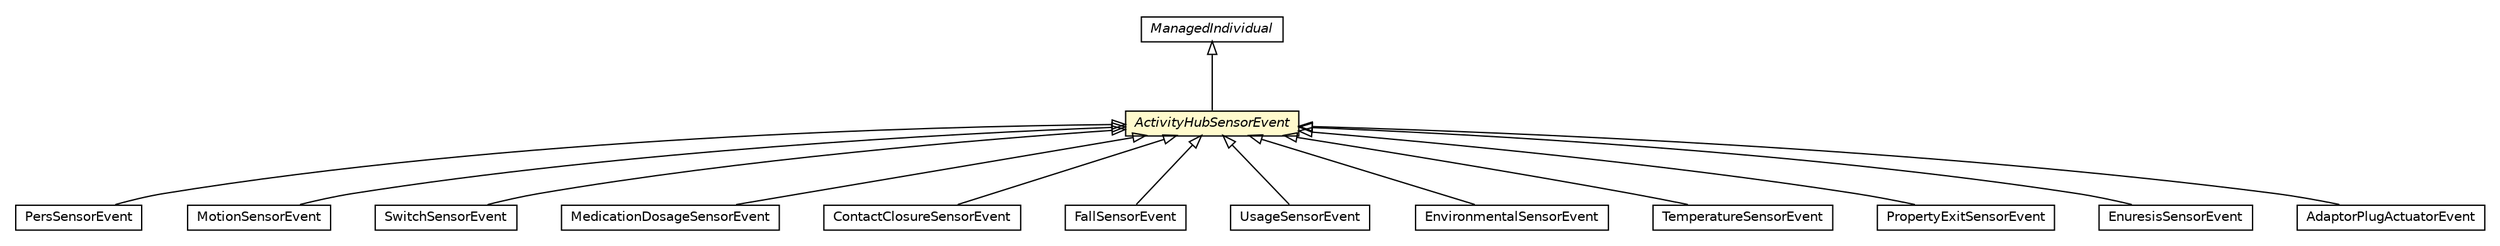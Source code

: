 #!/usr/local/bin/dot
#
# Class diagram 
# Generated by UMLGraph version R5_6-24-gf6e263 (http://www.umlgraph.org/)
#

digraph G {
	edge [fontname="Helvetica",fontsize=10,labelfontname="Helvetica",labelfontsize=10];
	node [fontname="Helvetica",fontsize=10,shape=plaintext];
	nodesep=0.25;
	ranksep=0.5;
	// org.universAAL.middleware.owl.ManagedIndividual
	c2064618 [label=<<table title="org.universAAL.middleware.owl.ManagedIndividual" border="0" cellborder="1" cellspacing="0" cellpadding="2" port="p" href="../../middleware/owl/ManagedIndividual.html">
		<tr><td><table border="0" cellspacing="0" cellpadding="1">
<tr><td align="center" balign="center"><font face="Helvetica-Oblique"> ManagedIndividual </font></td></tr>
		</table></td></tr>
		</table>>, URL="../../middleware/owl/ManagedIndividual.html", fontname="Helvetica", fontcolor="black", fontsize=10.0];
	// org.universAAL.ontology.activityhub.PersSensorEvent
	c2065363 [label=<<table title="org.universAAL.ontology.activityhub.PersSensorEvent" border="0" cellborder="1" cellspacing="0" cellpadding="2" port="p" href="./PersSensorEvent.html">
		<tr><td><table border="0" cellspacing="0" cellpadding="1">
<tr><td align="center" balign="center"> PersSensorEvent </td></tr>
		</table></td></tr>
		</table>>, URL="./PersSensorEvent.html", fontname="Helvetica", fontcolor="black", fontsize=10.0];
	// org.universAAL.ontology.activityhub.MotionSensorEvent
	c2065367 [label=<<table title="org.universAAL.ontology.activityhub.MotionSensorEvent" border="0" cellborder="1" cellspacing="0" cellpadding="2" port="p" href="./MotionSensorEvent.html">
		<tr><td><table border="0" cellspacing="0" cellpadding="1">
<tr><td align="center" balign="center"> MotionSensorEvent </td></tr>
		</table></td></tr>
		</table>>, URL="./MotionSensorEvent.html", fontname="Helvetica", fontcolor="black", fontsize=10.0];
	// org.universAAL.ontology.activityhub.SwitchSensorEvent
	c2065372 [label=<<table title="org.universAAL.ontology.activityhub.SwitchSensorEvent" border="0" cellborder="1" cellspacing="0" cellpadding="2" port="p" href="./SwitchSensorEvent.html">
		<tr><td><table border="0" cellspacing="0" cellpadding="1">
<tr><td align="center" balign="center"> SwitchSensorEvent </td></tr>
		</table></td></tr>
		</table>>, URL="./SwitchSensorEvent.html", fontname="Helvetica", fontcolor="black", fontsize=10.0];
	// org.universAAL.ontology.activityhub.MedicationDosageSensorEvent
	c2065374 [label=<<table title="org.universAAL.ontology.activityhub.MedicationDosageSensorEvent" border="0" cellborder="1" cellspacing="0" cellpadding="2" port="p" href="./MedicationDosageSensorEvent.html">
		<tr><td><table border="0" cellspacing="0" cellpadding="1">
<tr><td align="center" balign="center"> MedicationDosageSensorEvent </td></tr>
		</table></td></tr>
		</table>>, URL="./MedicationDosageSensorEvent.html", fontname="Helvetica", fontcolor="black", fontsize=10.0];
	// org.universAAL.ontology.activityhub.ContactClosureSensorEvent
	c2065376 [label=<<table title="org.universAAL.ontology.activityhub.ContactClosureSensorEvent" border="0" cellborder="1" cellspacing="0" cellpadding="2" port="p" href="./ContactClosureSensorEvent.html">
		<tr><td><table border="0" cellspacing="0" cellpadding="1">
<tr><td align="center" balign="center"> ContactClosureSensorEvent </td></tr>
		</table></td></tr>
		</table>>, URL="./ContactClosureSensorEvent.html", fontname="Helvetica", fontcolor="black", fontsize=10.0];
	// org.universAAL.ontology.activityhub.FallSensorEvent
	c2065377 [label=<<table title="org.universAAL.ontology.activityhub.FallSensorEvent" border="0" cellborder="1" cellspacing="0" cellpadding="2" port="p" href="./FallSensorEvent.html">
		<tr><td><table border="0" cellspacing="0" cellpadding="1">
<tr><td align="center" balign="center"> FallSensorEvent </td></tr>
		</table></td></tr>
		</table>>, URL="./FallSensorEvent.html", fontname="Helvetica", fontcolor="black", fontsize=10.0];
	// org.universAAL.ontology.activityhub.UsageSensorEvent
	c2065379 [label=<<table title="org.universAAL.ontology.activityhub.UsageSensorEvent" border="0" cellborder="1" cellspacing="0" cellpadding="2" port="p" href="./UsageSensorEvent.html">
		<tr><td><table border="0" cellspacing="0" cellpadding="1">
<tr><td align="center" balign="center"> UsageSensorEvent </td></tr>
		</table></td></tr>
		</table>>, URL="./UsageSensorEvent.html", fontname="Helvetica", fontcolor="black", fontsize=10.0];
	// org.universAAL.ontology.activityhub.EnvironmentalSensorEvent
	c2065381 [label=<<table title="org.universAAL.ontology.activityhub.EnvironmentalSensorEvent" border="0" cellborder="1" cellspacing="0" cellpadding="2" port="p" href="./EnvironmentalSensorEvent.html">
		<tr><td><table border="0" cellspacing="0" cellpadding="1">
<tr><td align="center" balign="center"> EnvironmentalSensorEvent </td></tr>
		</table></td></tr>
		</table>>, URL="./EnvironmentalSensorEvent.html", fontname="Helvetica", fontcolor="black", fontsize=10.0];
	// org.universAAL.ontology.activityhub.TemperatureSensorEvent
	c2065382 [label=<<table title="org.universAAL.ontology.activityhub.TemperatureSensorEvent" border="0" cellborder="1" cellspacing="0" cellpadding="2" port="p" href="./TemperatureSensorEvent.html">
		<tr><td><table border="0" cellspacing="0" cellpadding="1">
<tr><td align="center" balign="center"> TemperatureSensorEvent </td></tr>
		</table></td></tr>
		</table>>, URL="./TemperatureSensorEvent.html", fontname="Helvetica", fontcolor="black", fontsize=10.0];
	// org.universAAL.ontology.activityhub.PropertyExitSensorEvent
	c2065384 [label=<<table title="org.universAAL.ontology.activityhub.PropertyExitSensorEvent" border="0" cellborder="1" cellspacing="0" cellpadding="2" port="p" href="./PropertyExitSensorEvent.html">
		<tr><td><table border="0" cellspacing="0" cellpadding="1">
<tr><td align="center" balign="center"> PropertyExitSensorEvent </td></tr>
		</table></td></tr>
		</table>>, URL="./PropertyExitSensorEvent.html", fontname="Helvetica", fontcolor="black", fontsize=10.0];
	// org.universAAL.ontology.activityhub.ActivityHubSensorEvent
	c2065387 [label=<<table title="org.universAAL.ontology.activityhub.ActivityHubSensorEvent" border="0" cellborder="1" cellspacing="0" cellpadding="2" port="p" bgcolor="lemonChiffon" href="./ActivityHubSensorEvent.html">
		<tr><td><table border="0" cellspacing="0" cellpadding="1">
<tr><td align="center" balign="center"><font face="Helvetica-Oblique"> ActivityHubSensorEvent </font></td></tr>
		</table></td></tr>
		</table>>, URL="./ActivityHubSensorEvent.html", fontname="Helvetica", fontcolor="black", fontsize=10.0];
	// org.universAAL.ontology.activityhub.EnuresisSensorEvent
	c2065388 [label=<<table title="org.universAAL.ontology.activityhub.EnuresisSensorEvent" border="0" cellborder="1" cellspacing="0" cellpadding="2" port="p" href="./EnuresisSensorEvent.html">
		<tr><td><table border="0" cellspacing="0" cellpadding="1">
<tr><td align="center" balign="center"> EnuresisSensorEvent </td></tr>
		</table></td></tr>
		</table>>, URL="./EnuresisSensorEvent.html", fontname="Helvetica", fontcolor="black", fontsize=10.0];
	// org.universAAL.ontology.activityhub.ext.AdaptorPlugActuatorEvent
	c2065389 [label=<<table title="org.universAAL.ontology.activityhub.ext.AdaptorPlugActuatorEvent" border="0" cellborder="1" cellspacing="0" cellpadding="2" port="p" href="./ext/AdaptorPlugActuatorEvent.html">
		<tr><td><table border="0" cellspacing="0" cellpadding="1">
<tr><td align="center" balign="center"> AdaptorPlugActuatorEvent </td></tr>
		</table></td></tr>
		</table>>, URL="./ext/AdaptorPlugActuatorEvent.html", fontname="Helvetica", fontcolor="black", fontsize=10.0];
	//org.universAAL.ontology.activityhub.PersSensorEvent extends org.universAAL.ontology.activityhub.ActivityHubSensorEvent
	c2065387:p -> c2065363:p [dir=back,arrowtail=empty];
	//org.universAAL.ontology.activityhub.MotionSensorEvent extends org.universAAL.ontology.activityhub.ActivityHubSensorEvent
	c2065387:p -> c2065367:p [dir=back,arrowtail=empty];
	//org.universAAL.ontology.activityhub.SwitchSensorEvent extends org.universAAL.ontology.activityhub.ActivityHubSensorEvent
	c2065387:p -> c2065372:p [dir=back,arrowtail=empty];
	//org.universAAL.ontology.activityhub.MedicationDosageSensorEvent extends org.universAAL.ontology.activityhub.ActivityHubSensorEvent
	c2065387:p -> c2065374:p [dir=back,arrowtail=empty];
	//org.universAAL.ontology.activityhub.ContactClosureSensorEvent extends org.universAAL.ontology.activityhub.ActivityHubSensorEvent
	c2065387:p -> c2065376:p [dir=back,arrowtail=empty];
	//org.universAAL.ontology.activityhub.FallSensorEvent extends org.universAAL.ontology.activityhub.ActivityHubSensorEvent
	c2065387:p -> c2065377:p [dir=back,arrowtail=empty];
	//org.universAAL.ontology.activityhub.UsageSensorEvent extends org.universAAL.ontology.activityhub.ActivityHubSensorEvent
	c2065387:p -> c2065379:p [dir=back,arrowtail=empty];
	//org.universAAL.ontology.activityhub.EnvironmentalSensorEvent extends org.universAAL.ontology.activityhub.ActivityHubSensorEvent
	c2065387:p -> c2065381:p [dir=back,arrowtail=empty];
	//org.universAAL.ontology.activityhub.TemperatureSensorEvent extends org.universAAL.ontology.activityhub.ActivityHubSensorEvent
	c2065387:p -> c2065382:p [dir=back,arrowtail=empty];
	//org.universAAL.ontology.activityhub.PropertyExitSensorEvent extends org.universAAL.ontology.activityhub.ActivityHubSensorEvent
	c2065387:p -> c2065384:p [dir=back,arrowtail=empty];
	//org.universAAL.ontology.activityhub.ActivityHubSensorEvent extends org.universAAL.middleware.owl.ManagedIndividual
	c2064618:p -> c2065387:p [dir=back,arrowtail=empty];
	//org.universAAL.ontology.activityhub.EnuresisSensorEvent extends org.universAAL.ontology.activityhub.ActivityHubSensorEvent
	c2065387:p -> c2065388:p [dir=back,arrowtail=empty];
	//org.universAAL.ontology.activityhub.ext.AdaptorPlugActuatorEvent extends org.universAAL.ontology.activityhub.ActivityHubSensorEvent
	c2065387:p -> c2065389:p [dir=back,arrowtail=empty];
}

